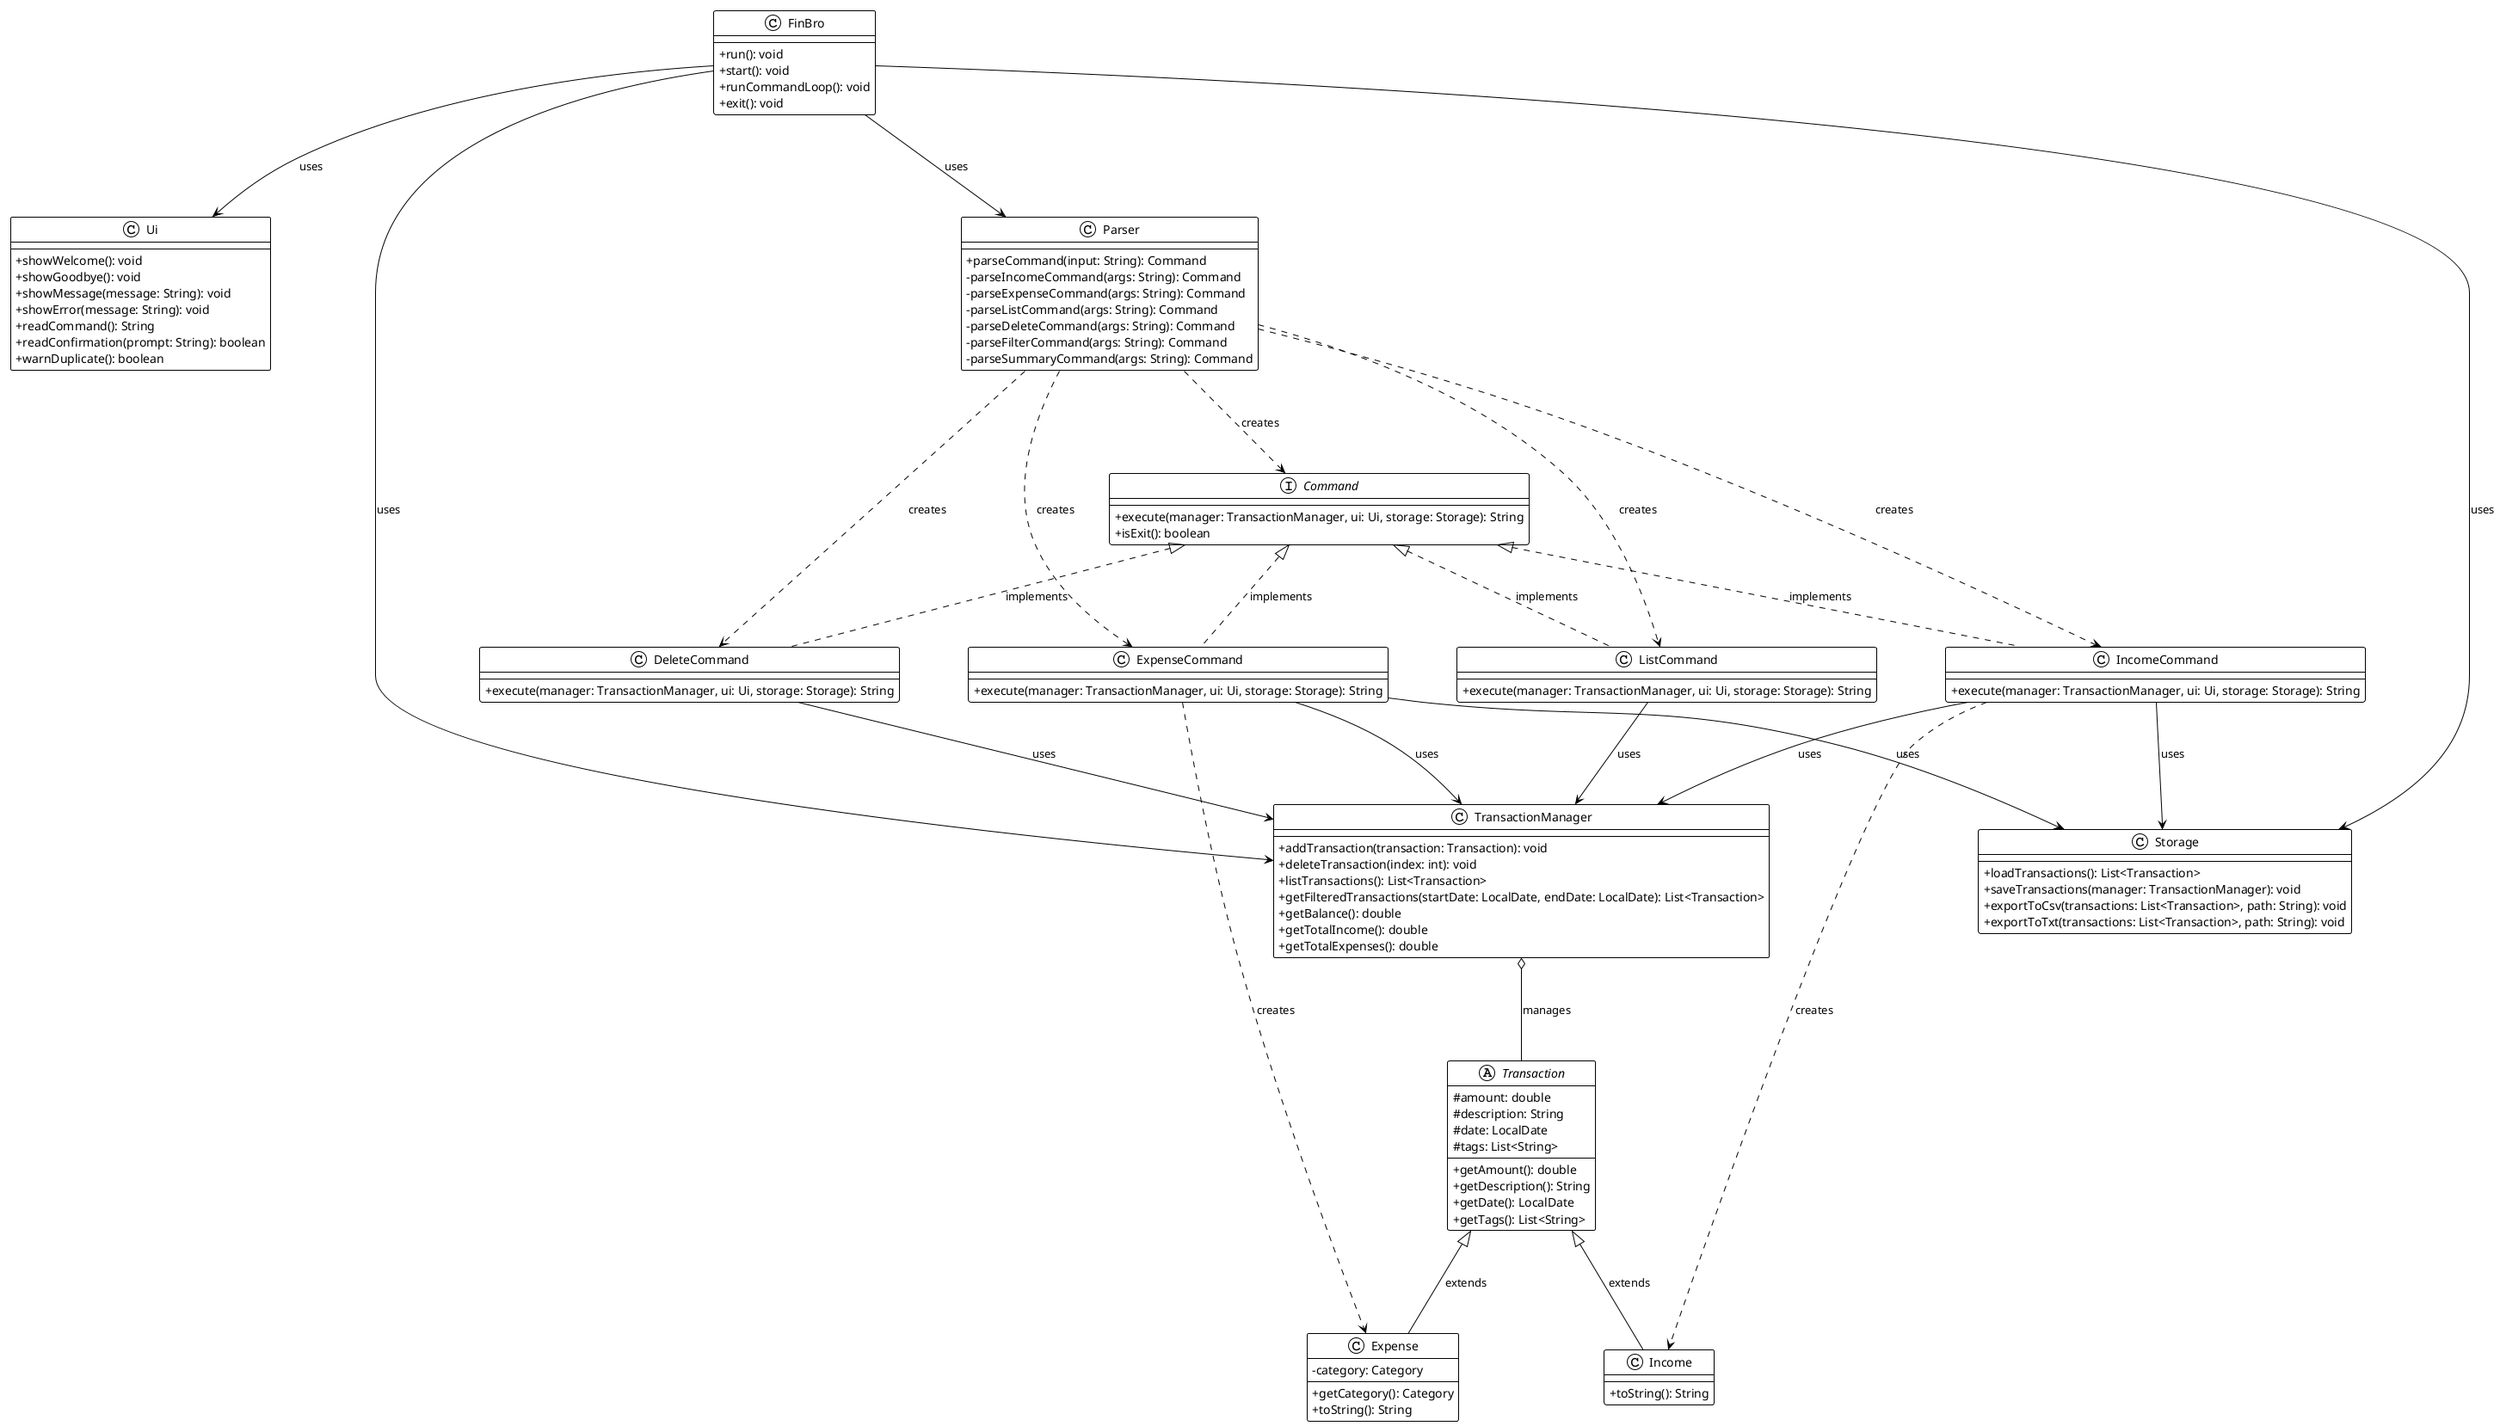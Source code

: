 @startuml
!theme plain
skinparam classAttributeIconSize 0
skinparam nodesep 80
skinparam ranksep 100

class FinBro {
  +run(): void
  +start(): void
  +runCommandLoop(): void
  +exit(): void
}

class Ui {
  +showWelcome(): void
  +showGoodbye(): void
  +showMessage(message: String): void
  +showError(message: String): void
  +readCommand(): String
  +readConfirmation(prompt: String): boolean
  +warnDuplicate(): boolean
}

class Parser {
  +parseCommand(input: String): Command
  -parseIncomeCommand(args: String): Command
  -parseExpenseCommand(args: String): Command
  -parseListCommand(args: String): Command
  -parseDeleteCommand(args: String): Command
  -parseFilterCommand(args: String): Command
  -parseSummaryCommand(args: String): Command
}

interface Command {
  +execute(manager: TransactionManager, ui: Ui, storage: Storage): String
  +isExit(): boolean
}

class TransactionManager {
  +addTransaction(transaction: Transaction): void
  +deleteTransaction(index: int): void
  +listTransactions(): List<Transaction>
  +getFilteredTransactions(startDate: LocalDate, endDate: LocalDate): List<Transaction>
  +getBalance(): double
  +getTotalIncome(): double
  +getTotalExpenses(): double
}

abstract class Transaction {
  #amount: double
  #description: String
  #date: LocalDate
  #tags: List<String>
  +getAmount(): double
  +getDescription(): String
  +getDate(): LocalDate
  +getTags(): List<String>
}

class Income {
  +toString(): String
}

class Expense {
  -category: Category
  +getCategory(): Category
  +toString(): String
}

class Storage {
  +loadTransactions(): List<Transaction>
  +saveTransactions(manager: TransactionManager): void
  +exportToCsv(transactions: List<Transaction>, path: String): void
  +exportToTxt(transactions: List<Transaction>, path: String): void
}

class IncomeCommand {
  +execute(manager: TransactionManager, ui: Ui, storage: Storage): String
}

class ExpenseCommand {
  +execute(manager: TransactionManager, ui: Ui, storage: Storage): String
}

class ListCommand {
  +execute(manager: TransactionManager, ui: Ui, storage: Storage): String
}

class DeleteCommand {
  +execute(manager: TransactionManager, ui: Ui, storage: Storage): String
}

FinBro --> Ui : uses
FinBro --> Parser : uses
FinBro --> TransactionManager : uses
FinBro --> Storage : uses

Parser ..> Command : creates
Parser ..> IncomeCommand : creates
Parser ..> ExpenseCommand : creates
Parser ..> ListCommand : creates
Parser ..> DeleteCommand : creates

Command <|.. IncomeCommand : implements
Command <|.. ExpenseCommand : implements
Command <|.. ListCommand : implements
Command <|.. DeleteCommand : implements

Transaction <|-- Income : extends
Transaction <|-- Expense : extends

TransactionManager o-- Transaction : manages

IncomeCommand ..> Income : creates
ExpenseCommand ..> Expense : creates

IncomeCommand --> TransactionManager : uses
IncomeCommand --> Storage : uses
ExpenseCommand --> TransactionManager : uses
ExpenseCommand --> Storage : uses
ListCommand --> TransactionManager : uses
DeleteCommand --> TransactionManager : uses

@enduml